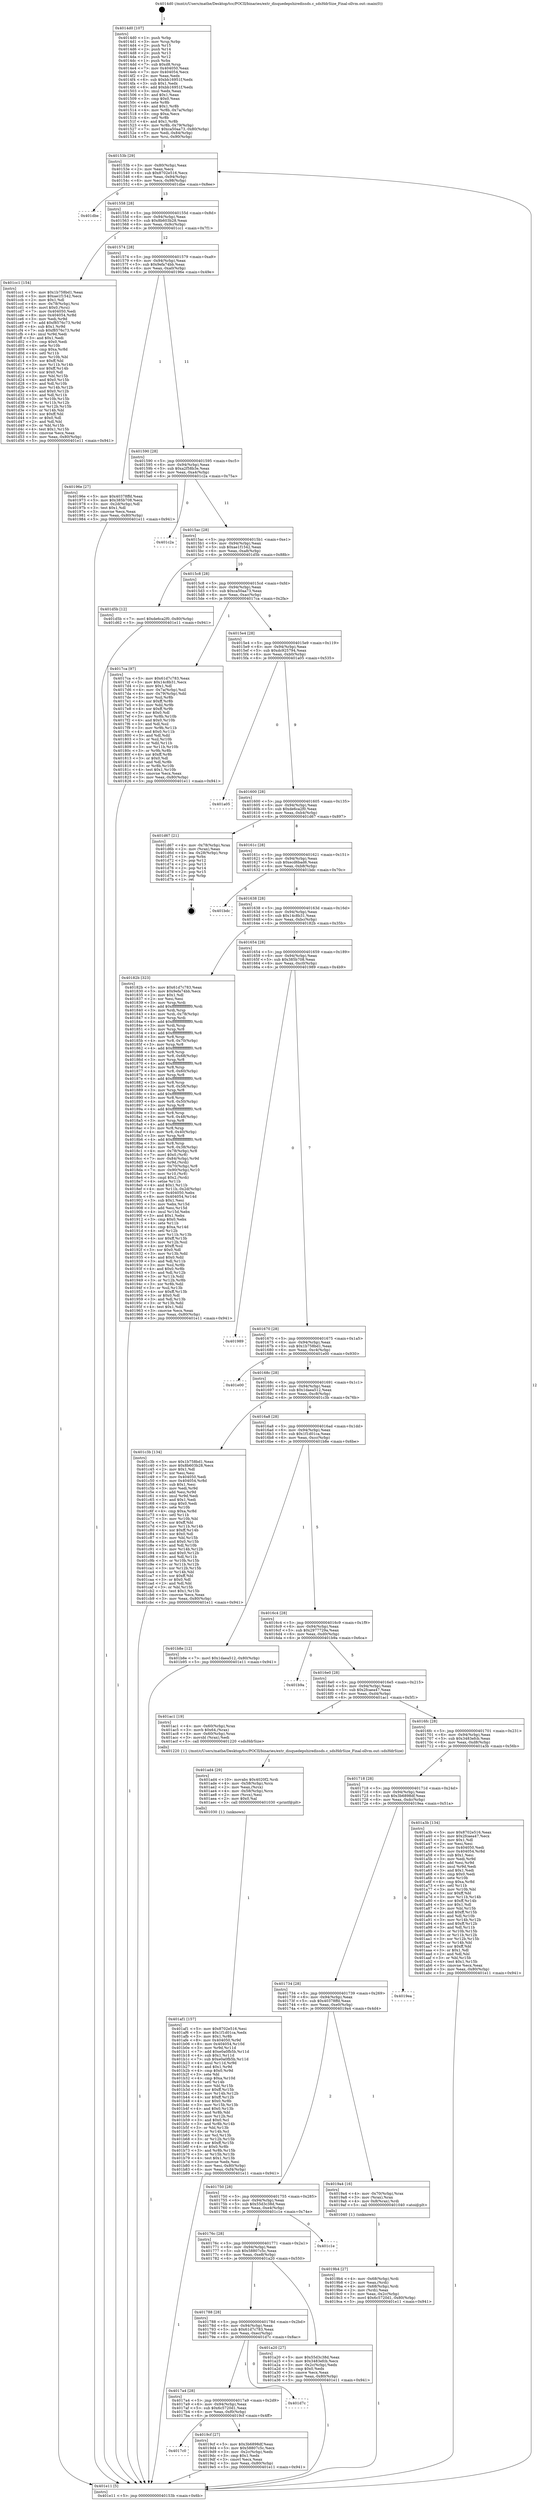 digraph "0x4014d0" {
  label = "0x4014d0 (/mnt/c/Users/mathe/Desktop/tcc/POCII/binaries/extr_disquedepshiredissds.c_sdsHdrSize_Final-ollvm.out::main(0))"
  labelloc = "t"
  node[shape=record]

  Entry [label="",width=0.3,height=0.3,shape=circle,fillcolor=black,style=filled]
  "0x40153b" [label="{
     0x40153b [29]\l
     | [instrs]\l
     &nbsp;&nbsp;0x40153b \<+3\>: mov -0x80(%rbp),%eax\l
     &nbsp;&nbsp;0x40153e \<+2\>: mov %eax,%ecx\l
     &nbsp;&nbsp;0x401540 \<+6\>: sub $0x8702e516,%ecx\l
     &nbsp;&nbsp;0x401546 \<+6\>: mov %eax,-0x94(%rbp)\l
     &nbsp;&nbsp;0x40154c \<+6\>: mov %ecx,-0x98(%rbp)\l
     &nbsp;&nbsp;0x401552 \<+6\>: je 0000000000401dbe \<main+0x8ee\>\l
  }"]
  "0x401dbe" [label="{
     0x401dbe\l
  }", style=dashed]
  "0x401558" [label="{
     0x401558 [28]\l
     | [instrs]\l
     &nbsp;&nbsp;0x401558 \<+5\>: jmp 000000000040155d \<main+0x8d\>\l
     &nbsp;&nbsp;0x40155d \<+6\>: mov -0x94(%rbp),%eax\l
     &nbsp;&nbsp;0x401563 \<+5\>: sub $0x8b603b28,%eax\l
     &nbsp;&nbsp;0x401568 \<+6\>: mov %eax,-0x9c(%rbp)\l
     &nbsp;&nbsp;0x40156e \<+6\>: je 0000000000401cc1 \<main+0x7f1\>\l
  }"]
  Exit [label="",width=0.3,height=0.3,shape=circle,fillcolor=black,style=filled,peripheries=2]
  "0x401cc1" [label="{
     0x401cc1 [154]\l
     | [instrs]\l
     &nbsp;&nbsp;0x401cc1 \<+5\>: mov $0x1b758bd1,%eax\l
     &nbsp;&nbsp;0x401cc6 \<+5\>: mov $0xae1f1542,%ecx\l
     &nbsp;&nbsp;0x401ccb \<+2\>: mov $0x1,%dl\l
     &nbsp;&nbsp;0x401ccd \<+4\>: mov -0x78(%rbp),%rsi\l
     &nbsp;&nbsp;0x401cd1 \<+6\>: movl $0x0,(%rsi)\l
     &nbsp;&nbsp;0x401cd7 \<+7\>: mov 0x404050,%edi\l
     &nbsp;&nbsp;0x401cde \<+8\>: mov 0x404054,%r8d\l
     &nbsp;&nbsp;0x401ce6 \<+3\>: mov %edi,%r9d\l
     &nbsp;&nbsp;0x401ce9 \<+7\>: add $0xf8576c73,%r9d\l
     &nbsp;&nbsp;0x401cf0 \<+4\>: sub $0x1,%r9d\l
     &nbsp;&nbsp;0x401cf4 \<+7\>: sub $0xf8576c73,%r9d\l
     &nbsp;&nbsp;0x401cfb \<+4\>: imul %r9d,%edi\l
     &nbsp;&nbsp;0x401cff \<+3\>: and $0x1,%edi\l
     &nbsp;&nbsp;0x401d02 \<+3\>: cmp $0x0,%edi\l
     &nbsp;&nbsp;0x401d05 \<+4\>: sete %r10b\l
     &nbsp;&nbsp;0x401d09 \<+4\>: cmp $0xa,%r8d\l
     &nbsp;&nbsp;0x401d0d \<+4\>: setl %r11b\l
     &nbsp;&nbsp;0x401d11 \<+3\>: mov %r10b,%bl\l
     &nbsp;&nbsp;0x401d14 \<+3\>: xor $0xff,%bl\l
     &nbsp;&nbsp;0x401d17 \<+3\>: mov %r11b,%r14b\l
     &nbsp;&nbsp;0x401d1a \<+4\>: xor $0xff,%r14b\l
     &nbsp;&nbsp;0x401d1e \<+3\>: xor $0x0,%dl\l
     &nbsp;&nbsp;0x401d21 \<+3\>: mov %bl,%r15b\l
     &nbsp;&nbsp;0x401d24 \<+4\>: and $0x0,%r15b\l
     &nbsp;&nbsp;0x401d28 \<+3\>: and %dl,%r10b\l
     &nbsp;&nbsp;0x401d2b \<+3\>: mov %r14b,%r12b\l
     &nbsp;&nbsp;0x401d2e \<+4\>: and $0x0,%r12b\l
     &nbsp;&nbsp;0x401d32 \<+3\>: and %dl,%r11b\l
     &nbsp;&nbsp;0x401d35 \<+3\>: or %r10b,%r15b\l
     &nbsp;&nbsp;0x401d38 \<+3\>: or %r11b,%r12b\l
     &nbsp;&nbsp;0x401d3b \<+3\>: xor %r12b,%r15b\l
     &nbsp;&nbsp;0x401d3e \<+3\>: or %r14b,%bl\l
     &nbsp;&nbsp;0x401d41 \<+3\>: xor $0xff,%bl\l
     &nbsp;&nbsp;0x401d44 \<+3\>: or $0x0,%dl\l
     &nbsp;&nbsp;0x401d47 \<+2\>: and %dl,%bl\l
     &nbsp;&nbsp;0x401d49 \<+3\>: or %bl,%r15b\l
     &nbsp;&nbsp;0x401d4c \<+4\>: test $0x1,%r15b\l
     &nbsp;&nbsp;0x401d50 \<+3\>: cmovne %ecx,%eax\l
     &nbsp;&nbsp;0x401d53 \<+3\>: mov %eax,-0x80(%rbp)\l
     &nbsp;&nbsp;0x401d56 \<+5\>: jmp 0000000000401e11 \<main+0x941\>\l
  }"]
  "0x401574" [label="{
     0x401574 [28]\l
     | [instrs]\l
     &nbsp;&nbsp;0x401574 \<+5\>: jmp 0000000000401579 \<main+0xa9\>\l
     &nbsp;&nbsp;0x401579 \<+6\>: mov -0x94(%rbp),%eax\l
     &nbsp;&nbsp;0x40157f \<+5\>: sub $0x9efa74bb,%eax\l
     &nbsp;&nbsp;0x401584 \<+6\>: mov %eax,-0xa0(%rbp)\l
     &nbsp;&nbsp;0x40158a \<+6\>: je 000000000040196e \<main+0x49e\>\l
  }"]
  "0x401af1" [label="{
     0x401af1 [157]\l
     | [instrs]\l
     &nbsp;&nbsp;0x401af1 \<+5\>: mov $0x8702e516,%esi\l
     &nbsp;&nbsp;0x401af6 \<+5\>: mov $0x1f1d01ca,%edx\l
     &nbsp;&nbsp;0x401afb \<+3\>: mov $0x1,%r8b\l
     &nbsp;&nbsp;0x401afe \<+8\>: mov 0x404050,%r9d\l
     &nbsp;&nbsp;0x401b06 \<+8\>: mov 0x404054,%r10d\l
     &nbsp;&nbsp;0x401b0e \<+3\>: mov %r9d,%r11d\l
     &nbsp;&nbsp;0x401b11 \<+7\>: add $0xe0a0fb5b,%r11d\l
     &nbsp;&nbsp;0x401b18 \<+4\>: sub $0x1,%r11d\l
     &nbsp;&nbsp;0x401b1c \<+7\>: sub $0xe0a0fb5b,%r11d\l
     &nbsp;&nbsp;0x401b23 \<+4\>: imul %r11d,%r9d\l
     &nbsp;&nbsp;0x401b27 \<+4\>: and $0x1,%r9d\l
     &nbsp;&nbsp;0x401b2b \<+4\>: cmp $0x0,%r9d\l
     &nbsp;&nbsp;0x401b2f \<+3\>: sete %bl\l
     &nbsp;&nbsp;0x401b32 \<+4\>: cmp $0xa,%r10d\l
     &nbsp;&nbsp;0x401b36 \<+4\>: setl %r14b\l
     &nbsp;&nbsp;0x401b3a \<+3\>: mov %bl,%r15b\l
     &nbsp;&nbsp;0x401b3d \<+4\>: xor $0xff,%r15b\l
     &nbsp;&nbsp;0x401b41 \<+3\>: mov %r14b,%r12b\l
     &nbsp;&nbsp;0x401b44 \<+4\>: xor $0xff,%r12b\l
     &nbsp;&nbsp;0x401b48 \<+4\>: xor $0x0,%r8b\l
     &nbsp;&nbsp;0x401b4c \<+3\>: mov %r15b,%r13b\l
     &nbsp;&nbsp;0x401b4f \<+4\>: and $0x0,%r13b\l
     &nbsp;&nbsp;0x401b53 \<+3\>: and %r8b,%bl\l
     &nbsp;&nbsp;0x401b56 \<+3\>: mov %r12b,%cl\l
     &nbsp;&nbsp;0x401b59 \<+3\>: and $0x0,%cl\l
     &nbsp;&nbsp;0x401b5c \<+3\>: and %r8b,%r14b\l
     &nbsp;&nbsp;0x401b5f \<+3\>: or %bl,%r13b\l
     &nbsp;&nbsp;0x401b62 \<+3\>: or %r14b,%cl\l
     &nbsp;&nbsp;0x401b65 \<+3\>: xor %cl,%r13b\l
     &nbsp;&nbsp;0x401b68 \<+3\>: or %r12b,%r15b\l
     &nbsp;&nbsp;0x401b6b \<+4\>: xor $0xff,%r15b\l
     &nbsp;&nbsp;0x401b6f \<+4\>: or $0x0,%r8b\l
     &nbsp;&nbsp;0x401b73 \<+3\>: and %r8b,%r15b\l
     &nbsp;&nbsp;0x401b76 \<+3\>: or %r15b,%r13b\l
     &nbsp;&nbsp;0x401b79 \<+4\>: test $0x1,%r13b\l
     &nbsp;&nbsp;0x401b7d \<+3\>: cmovne %edx,%esi\l
     &nbsp;&nbsp;0x401b80 \<+3\>: mov %esi,-0x80(%rbp)\l
     &nbsp;&nbsp;0x401b83 \<+6\>: mov %eax,-0xf4(%rbp)\l
     &nbsp;&nbsp;0x401b89 \<+5\>: jmp 0000000000401e11 \<main+0x941\>\l
  }"]
  "0x40196e" [label="{
     0x40196e [27]\l
     | [instrs]\l
     &nbsp;&nbsp;0x40196e \<+5\>: mov $0x40378ffd,%eax\l
     &nbsp;&nbsp;0x401973 \<+5\>: mov $0x385b708,%ecx\l
     &nbsp;&nbsp;0x401978 \<+3\>: mov -0x2d(%rbp),%dl\l
     &nbsp;&nbsp;0x40197b \<+3\>: test $0x1,%dl\l
     &nbsp;&nbsp;0x40197e \<+3\>: cmovne %ecx,%eax\l
     &nbsp;&nbsp;0x401981 \<+3\>: mov %eax,-0x80(%rbp)\l
     &nbsp;&nbsp;0x401984 \<+5\>: jmp 0000000000401e11 \<main+0x941\>\l
  }"]
  "0x401590" [label="{
     0x401590 [28]\l
     | [instrs]\l
     &nbsp;&nbsp;0x401590 \<+5\>: jmp 0000000000401595 \<main+0xc5\>\l
     &nbsp;&nbsp;0x401595 \<+6\>: mov -0x94(%rbp),%eax\l
     &nbsp;&nbsp;0x40159b \<+5\>: sub $0xa2f58b3e,%eax\l
     &nbsp;&nbsp;0x4015a0 \<+6\>: mov %eax,-0xa4(%rbp)\l
     &nbsp;&nbsp;0x4015a6 \<+6\>: je 0000000000401c2a \<main+0x75a\>\l
  }"]
  "0x401ad4" [label="{
     0x401ad4 [29]\l
     | [instrs]\l
     &nbsp;&nbsp;0x401ad4 \<+10\>: movabs $0x4020f2,%rdi\l
     &nbsp;&nbsp;0x401ade \<+4\>: mov -0x58(%rbp),%rcx\l
     &nbsp;&nbsp;0x401ae2 \<+2\>: mov %eax,(%rcx)\l
     &nbsp;&nbsp;0x401ae4 \<+4\>: mov -0x58(%rbp),%rcx\l
     &nbsp;&nbsp;0x401ae8 \<+2\>: mov (%rcx),%esi\l
     &nbsp;&nbsp;0x401aea \<+2\>: mov $0x0,%al\l
     &nbsp;&nbsp;0x401aec \<+5\>: call 0000000000401030 \<printf@plt\>\l
     | [calls]\l
     &nbsp;&nbsp;0x401030 \{1\} (unknown)\l
  }"]
  "0x401c2a" [label="{
     0x401c2a\l
  }", style=dashed]
  "0x4015ac" [label="{
     0x4015ac [28]\l
     | [instrs]\l
     &nbsp;&nbsp;0x4015ac \<+5\>: jmp 00000000004015b1 \<main+0xe1\>\l
     &nbsp;&nbsp;0x4015b1 \<+6\>: mov -0x94(%rbp),%eax\l
     &nbsp;&nbsp;0x4015b7 \<+5\>: sub $0xae1f1542,%eax\l
     &nbsp;&nbsp;0x4015bc \<+6\>: mov %eax,-0xa8(%rbp)\l
     &nbsp;&nbsp;0x4015c2 \<+6\>: je 0000000000401d5b \<main+0x88b\>\l
  }"]
  "0x4017c0" [label="{
     0x4017c0\l
  }", style=dashed]
  "0x401d5b" [label="{
     0x401d5b [12]\l
     | [instrs]\l
     &nbsp;&nbsp;0x401d5b \<+7\>: movl $0xde6ca2f0,-0x80(%rbp)\l
     &nbsp;&nbsp;0x401d62 \<+5\>: jmp 0000000000401e11 \<main+0x941\>\l
  }"]
  "0x4015c8" [label="{
     0x4015c8 [28]\l
     | [instrs]\l
     &nbsp;&nbsp;0x4015c8 \<+5\>: jmp 00000000004015cd \<main+0xfd\>\l
     &nbsp;&nbsp;0x4015cd \<+6\>: mov -0x94(%rbp),%eax\l
     &nbsp;&nbsp;0x4015d3 \<+5\>: sub $0xca50aa73,%eax\l
     &nbsp;&nbsp;0x4015d8 \<+6\>: mov %eax,-0xac(%rbp)\l
     &nbsp;&nbsp;0x4015de \<+6\>: je 00000000004017ca \<main+0x2fa\>\l
  }"]
  "0x4019cf" [label="{
     0x4019cf [27]\l
     | [instrs]\l
     &nbsp;&nbsp;0x4019cf \<+5\>: mov $0x3b6898df,%eax\l
     &nbsp;&nbsp;0x4019d4 \<+5\>: mov $0x58807c5c,%ecx\l
     &nbsp;&nbsp;0x4019d9 \<+3\>: mov -0x2c(%rbp),%edx\l
     &nbsp;&nbsp;0x4019dc \<+3\>: cmp $0x1,%edx\l
     &nbsp;&nbsp;0x4019df \<+3\>: cmovl %ecx,%eax\l
     &nbsp;&nbsp;0x4019e2 \<+3\>: mov %eax,-0x80(%rbp)\l
     &nbsp;&nbsp;0x4019e5 \<+5\>: jmp 0000000000401e11 \<main+0x941\>\l
  }"]
  "0x4017ca" [label="{
     0x4017ca [97]\l
     | [instrs]\l
     &nbsp;&nbsp;0x4017ca \<+5\>: mov $0x61d7c783,%eax\l
     &nbsp;&nbsp;0x4017cf \<+5\>: mov $0x14c8b31,%ecx\l
     &nbsp;&nbsp;0x4017d4 \<+2\>: mov $0x1,%dl\l
     &nbsp;&nbsp;0x4017d6 \<+4\>: mov -0x7a(%rbp),%sil\l
     &nbsp;&nbsp;0x4017da \<+4\>: mov -0x79(%rbp),%dil\l
     &nbsp;&nbsp;0x4017de \<+3\>: mov %sil,%r8b\l
     &nbsp;&nbsp;0x4017e1 \<+4\>: xor $0xff,%r8b\l
     &nbsp;&nbsp;0x4017e5 \<+3\>: mov %dil,%r9b\l
     &nbsp;&nbsp;0x4017e8 \<+4\>: xor $0xff,%r9b\l
     &nbsp;&nbsp;0x4017ec \<+3\>: xor $0x0,%dl\l
     &nbsp;&nbsp;0x4017ef \<+3\>: mov %r8b,%r10b\l
     &nbsp;&nbsp;0x4017f2 \<+4\>: and $0x0,%r10b\l
     &nbsp;&nbsp;0x4017f6 \<+3\>: and %dl,%sil\l
     &nbsp;&nbsp;0x4017f9 \<+3\>: mov %r9b,%r11b\l
     &nbsp;&nbsp;0x4017fc \<+4\>: and $0x0,%r11b\l
     &nbsp;&nbsp;0x401800 \<+3\>: and %dl,%dil\l
     &nbsp;&nbsp;0x401803 \<+3\>: or %sil,%r10b\l
     &nbsp;&nbsp;0x401806 \<+3\>: or %dil,%r11b\l
     &nbsp;&nbsp;0x401809 \<+3\>: xor %r11b,%r10b\l
     &nbsp;&nbsp;0x40180c \<+3\>: or %r9b,%r8b\l
     &nbsp;&nbsp;0x40180f \<+4\>: xor $0xff,%r8b\l
     &nbsp;&nbsp;0x401813 \<+3\>: or $0x0,%dl\l
     &nbsp;&nbsp;0x401816 \<+3\>: and %dl,%r8b\l
     &nbsp;&nbsp;0x401819 \<+3\>: or %r8b,%r10b\l
     &nbsp;&nbsp;0x40181c \<+4\>: test $0x1,%r10b\l
     &nbsp;&nbsp;0x401820 \<+3\>: cmovne %ecx,%eax\l
     &nbsp;&nbsp;0x401823 \<+3\>: mov %eax,-0x80(%rbp)\l
     &nbsp;&nbsp;0x401826 \<+5\>: jmp 0000000000401e11 \<main+0x941\>\l
  }"]
  "0x4015e4" [label="{
     0x4015e4 [28]\l
     | [instrs]\l
     &nbsp;&nbsp;0x4015e4 \<+5\>: jmp 00000000004015e9 \<main+0x119\>\l
     &nbsp;&nbsp;0x4015e9 \<+6\>: mov -0x94(%rbp),%eax\l
     &nbsp;&nbsp;0x4015ef \<+5\>: sub $0xdc925794,%eax\l
     &nbsp;&nbsp;0x4015f4 \<+6\>: mov %eax,-0xb0(%rbp)\l
     &nbsp;&nbsp;0x4015fa \<+6\>: je 0000000000401a05 \<main+0x535\>\l
  }"]
  "0x401e11" [label="{
     0x401e11 [5]\l
     | [instrs]\l
     &nbsp;&nbsp;0x401e11 \<+5\>: jmp 000000000040153b \<main+0x6b\>\l
  }"]
  "0x4014d0" [label="{
     0x4014d0 [107]\l
     | [instrs]\l
     &nbsp;&nbsp;0x4014d0 \<+1\>: push %rbp\l
     &nbsp;&nbsp;0x4014d1 \<+3\>: mov %rsp,%rbp\l
     &nbsp;&nbsp;0x4014d4 \<+2\>: push %r15\l
     &nbsp;&nbsp;0x4014d6 \<+2\>: push %r14\l
     &nbsp;&nbsp;0x4014d8 \<+2\>: push %r13\l
     &nbsp;&nbsp;0x4014da \<+2\>: push %r12\l
     &nbsp;&nbsp;0x4014dc \<+1\>: push %rbx\l
     &nbsp;&nbsp;0x4014dd \<+7\>: sub $0xd8,%rsp\l
     &nbsp;&nbsp;0x4014e4 \<+7\>: mov 0x404050,%eax\l
     &nbsp;&nbsp;0x4014eb \<+7\>: mov 0x404054,%ecx\l
     &nbsp;&nbsp;0x4014f2 \<+2\>: mov %eax,%edx\l
     &nbsp;&nbsp;0x4014f4 \<+6\>: sub $0xbb16951f,%edx\l
     &nbsp;&nbsp;0x4014fa \<+3\>: sub $0x1,%edx\l
     &nbsp;&nbsp;0x4014fd \<+6\>: add $0xbb16951f,%edx\l
     &nbsp;&nbsp;0x401503 \<+3\>: imul %edx,%eax\l
     &nbsp;&nbsp;0x401506 \<+3\>: and $0x1,%eax\l
     &nbsp;&nbsp;0x401509 \<+3\>: cmp $0x0,%eax\l
     &nbsp;&nbsp;0x40150c \<+4\>: sete %r8b\l
     &nbsp;&nbsp;0x401510 \<+4\>: and $0x1,%r8b\l
     &nbsp;&nbsp;0x401514 \<+4\>: mov %r8b,-0x7a(%rbp)\l
     &nbsp;&nbsp;0x401518 \<+3\>: cmp $0xa,%ecx\l
     &nbsp;&nbsp;0x40151b \<+4\>: setl %r8b\l
     &nbsp;&nbsp;0x40151f \<+4\>: and $0x1,%r8b\l
     &nbsp;&nbsp;0x401523 \<+4\>: mov %r8b,-0x79(%rbp)\l
     &nbsp;&nbsp;0x401527 \<+7\>: movl $0xca50aa73,-0x80(%rbp)\l
     &nbsp;&nbsp;0x40152e \<+6\>: mov %edi,-0x84(%rbp)\l
     &nbsp;&nbsp;0x401534 \<+7\>: mov %rsi,-0x90(%rbp)\l
  }"]
  "0x4017a4" [label="{
     0x4017a4 [28]\l
     | [instrs]\l
     &nbsp;&nbsp;0x4017a4 \<+5\>: jmp 00000000004017a9 \<main+0x2d9\>\l
     &nbsp;&nbsp;0x4017a9 \<+6\>: mov -0x94(%rbp),%eax\l
     &nbsp;&nbsp;0x4017af \<+5\>: sub $0x6c5720d1,%eax\l
     &nbsp;&nbsp;0x4017b4 \<+6\>: mov %eax,-0xf0(%rbp)\l
     &nbsp;&nbsp;0x4017ba \<+6\>: je 00000000004019cf \<main+0x4ff\>\l
  }"]
  "0x401a05" [label="{
     0x401a05\l
  }", style=dashed]
  "0x401600" [label="{
     0x401600 [28]\l
     | [instrs]\l
     &nbsp;&nbsp;0x401600 \<+5\>: jmp 0000000000401605 \<main+0x135\>\l
     &nbsp;&nbsp;0x401605 \<+6\>: mov -0x94(%rbp),%eax\l
     &nbsp;&nbsp;0x40160b \<+5\>: sub $0xde6ca2f0,%eax\l
     &nbsp;&nbsp;0x401610 \<+6\>: mov %eax,-0xb4(%rbp)\l
     &nbsp;&nbsp;0x401616 \<+6\>: je 0000000000401d67 \<main+0x897\>\l
  }"]
  "0x401d7c" [label="{
     0x401d7c\l
  }", style=dashed]
  "0x401d67" [label="{
     0x401d67 [21]\l
     | [instrs]\l
     &nbsp;&nbsp;0x401d67 \<+4\>: mov -0x78(%rbp),%rax\l
     &nbsp;&nbsp;0x401d6b \<+2\>: mov (%rax),%eax\l
     &nbsp;&nbsp;0x401d6d \<+4\>: lea -0x28(%rbp),%rsp\l
     &nbsp;&nbsp;0x401d71 \<+1\>: pop %rbx\l
     &nbsp;&nbsp;0x401d72 \<+2\>: pop %r12\l
     &nbsp;&nbsp;0x401d74 \<+2\>: pop %r13\l
     &nbsp;&nbsp;0x401d76 \<+2\>: pop %r14\l
     &nbsp;&nbsp;0x401d78 \<+2\>: pop %r15\l
     &nbsp;&nbsp;0x401d7a \<+1\>: pop %rbp\l
     &nbsp;&nbsp;0x401d7b \<+1\>: ret\l
  }"]
  "0x40161c" [label="{
     0x40161c [28]\l
     | [instrs]\l
     &nbsp;&nbsp;0x40161c \<+5\>: jmp 0000000000401621 \<main+0x151\>\l
     &nbsp;&nbsp;0x401621 \<+6\>: mov -0x94(%rbp),%eax\l
     &nbsp;&nbsp;0x401627 \<+5\>: sub $0xecd6bad6,%eax\l
     &nbsp;&nbsp;0x40162c \<+6\>: mov %eax,-0xb8(%rbp)\l
     &nbsp;&nbsp;0x401632 \<+6\>: je 0000000000401bdc \<main+0x70c\>\l
  }"]
  "0x401788" [label="{
     0x401788 [28]\l
     | [instrs]\l
     &nbsp;&nbsp;0x401788 \<+5\>: jmp 000000000040178d \<main+0x2bd\>\l
     &nbsp;&nbsp;0x40178d \<+6\>: mov -0x94(%rbp),%eax\l
     &nbsp;&nbsp;0x401793 \<+5\>: sub $0x61d7c783,%eax\l
     &nbsp;&nbsp;0x401798 \<+6\>: mov %eax,-0xec(%rbp)\l
     &nbsp;&nbsp;0x40179e \<+6\>: je 0000000000401d7c \<main+0x8ac\>\l
  }"]
  "0x401bdc" [label="{
     0x401bdc\l
  }", style=dashed]
  "0x401638" [label="{
     0x401638 [28]\l
     | [instrs]\l
     &nbsp;&nbsp;0x401638 \<+5\>: jmp 000000000040163d \<main+0x16d\>\l
     &nbsp;&nbsp;0x40163d \<+6\>: mov -0x94(%rbp),%eax\l
     &nbsp;&nbsp;0x401643 \<+5\>: sub $0x14c8b31,%eax\l
     &nbsp;&nbsp;0x401648 \<+6\>: mov %eax,-0xbc(%rbp)\l
     &nbsp;&nbsp;0x40164e \<+6\>: je 000000000040182b \<main+0x35b\>\l
  }"]
  "0x401a20" [label="{
     0x401a20 [27]\l
     | [instrs]\l
     &nbsp;&nbsp;0x401a20 \<+5\>: mov $0x55d3c38d,%eax\l
     &nbsp;&nbsp;0x401a25 \<+5\>: mov $0x3483efcb,%ecx\l
     &nbsp;&nbsp;0x401a2a \<+3\>: mov -0x2c(%rbp),%edx\l
     &nbsp;&nbsp;0x401a2d \<+3\>: cmp $0x0,%edx\l
     &nbsp;&nbsp;0x401a30 \<+3\>: cmove %ecx,%eax\l
     &nbsp;&nbsp;0x401a33 \<+3\>: mov %eax,-0x80(%rbp)\l
     &nbsp;&nbsp;0x401a36 \<+5\>: jmp 0000000000401e11 \<main+0x941\>\l
  }"]
  "0x40182b" [label="{
     0x40182b [323]\l
     | [instrs]\l
     &nbsp;&nbsp;0x40182b \<+5\>: mov $0x61d7c783,%eax\l
     &nbsp;&nbsp;0x401830 \<+5\>: mov $0x9efa74bb,%ecx\l
     &nbsp;&nbsp;0x401835 \<+2\>: mov $0x1,%dl\l
     &nbsp;&nbsp;0x401837 \<+2\>: xor %esi,%esi\l
     &nbsp;&nbsp;0x401839 \<+3\>: mov %rsp,%rdi\l
     &nbsp;&nbsp;0x40183c \<+4\>: add $0xfffffffffffffff0,%rdi\l
     &nbsp;&nbsp;0x401840 \<+3\>: mov %rdi,%rsp\l
     &nbsp;&nbsp;0x401843 \<+4\>: mov %rdi,-0x78(%rbp)\l
     &nbsp;&nbsp;0x401847 \<+3\>: mov %rsp,%rdi\l
     &nbsp;&nbsp;0x40184a \<+4\>: add $0xfffffffffffffff0,%rdi\l
     &nbsp;&nbsp;0x40184e \<+3\>: mov %rdi,%rsp\l
     &nbsp;&nbsp;0x401851 \<+3\>: mov %rsp,%r8\l
     &nbsp;&nbsp;0x401854 \<+4\>: add $0xfffffffffffffff0,%r8\l
     &nbsp;&nbsp;0x401858 \<+3\>: mov %r8,%rsp\l
     &nbsp;&nbsp;0x40185b \<+4\>: mov %r8,-0x70(%rbp)\l
     &nbsp;&nbsp;0x40185f \<+3\>: mov %rsp,%r8\l
     &nbsp;&nbsp;0x401862 \<+4\>: add $0xfffffffffffffff0,%r8\l
     &nbsp;&nbsp;0x401866 \<+3\>: mov %r8,%rsp\l
     &nbsp;&nbsp;0x401869 \<+4\>: mov %r8,-0x68(%rbp)\l
     &nbsp;&nbsp;0x40186d \<+3\>: mov %rsp,%r8\l
     &nbsp;&nbsp;0x401870 \<+4\>: add $0xfffffffffffffff0,%r8\l
     &nbsp;&nbsp;0x401874 \<+3\>: mov %r8,%rsp\l
     &nbsp;&nbsp;0x401877 \<+4\>: mov %r8,-0x60(%rbp)\l
     &nbsp;&nbsp;0x40187b \<+3\>: mov %rsp,%r8\l
     &nbsp;&nbsp;0x40187e \<+4\>: add $0xfffffffffffffff0,%r8\l
     &nbsp;&nbsp;0x401882 \<+3\>: mov %r8,%rsp\l
     &nbsp;&nbsp;0x401885 \<+4\>: mov %r8,-0x58(%rbp)\l
     &nbsp;&nbsp;0x401889 \<+3\>: mov %rsp,%r8\l
     &nbsp;&nbsp;0x40188c \<+4\>: add $0xfffffffffffffff0,%r8\l
     &nbsp;&nbsp;0x401890 \<+3\>: mov %r8,%rsp\l
     &nbsp;&nbsp;0x401893 \<+4\>: mov %r8,-0x50(%rbp)\l
     &nbsp;&nbsp;0x401897 \<+3\>: mov %rsp,%r8\l
     &nbsp;&nbsp;0x40189a \<+4\>: add $0xfffffffffffffff0,%r8\l
     &nbsp;&nbsp;0x40189e \<+3\>: mov %r8,%rsp\l
     &nbsp;&nbsp;0x4018a1 \<+4\>: mov %r8,-0x48(%rbp)\l
     &nbsp;&nbsp;0x4018a5 \<+3\>: mov %rsp,%r8\l
     &nbsp;&nbsp;0x4018a8 \<+4\>: add $0xfffffffffffffff0,%r8\l
     &nbsp;&nbsp;0x4018ac \<+3\>: mov %r8,%rsp\l
     &nbsp;&nbsp;0x4018af \<+4\>: mov %r8,-0x40(%rbp)\l
     &nbsp;&nbsp;0x4018b3 \<+3\>: mov %rsp,%r8\l
     &nbsp;&nbsp;0x4018b6 \<+4\>: add $0xfffffffffffffff0,%r8\l
     &nbsp;&nbsp;0x4018ba \<+3\>: mov %r8,%rsp\l
     &nbsp;&nbsp;0x4018bd \<+4\>: mov %r8,-0x38(%rbp)\l
     &nbsp;&nbsp;0x4018c1 \<+4\>: mov -0x78(%rbp),%r8\l
     &nbsp;&nbsp;0x4018c5 \<+7\>: movl $0x0,(%r8)\l
     &nbsp;&nbsp;0x4018cc \<+7\>: mov -0x84(%rbp),%r9d\l
     &nbsp;&nbsp;0x4018d3 \<+3\>: mov %r9d,(%rdi)\l
     &nbsp;&nbsp;0x4018d6 \<+4\>: mov -0x70(%rbp),%r8\l
     &nbsp;&nbsp;0x4018da \<+7\>: mov -0x90(%rbp),%r10\l
     &nbsp;&nbsp;0x4018e1 \<+3\>: mov %r10,(%r8)\l
     &nbsp;&nbsp;0x4018e4 \<+3\>: cmpl $0x2,(%rdi)\l
     &nbsp;&nbsp;0x4018e7 \<+4\>: setne %r11b\l
     &nbsp;&nbsp;0x4018eb \<+4\>: and $0x1,%r11b\l
     &nbsp;&nbsp;0x4018ef \<+4\>: mov %r11b,-0x2d(%rbp)\l
     &nbsp;&nbsp;0x4018f3 \<+7\>: mov 0x404050,%ebx\l
     &nbsp;&nbsp;0x4018fa \<+8\>: mov 0x404054,%r14d\l
     &nbsp;&nbsp;0x401902 \<+3\>: sub $0x1,%esi\l
     &nbsp;&nbsp;0x401905 \<+3\>: mov %ebx,%r15d\l
     &nbsp;&nbsp;0x401908 \<+3\>: add %esi,%r15d\l
     &nbsp;&nbsp;0x40190b \<+4\>: imul %r15d,%ebx\l
     &nbsp;&nbsp;0x40190f \<+3\>: and $0x1,%ebx\l
     &nbsp;&nbsp;0x401912 \<+3\>: cmp $0x0,%ebx\l
     &nbsp;&nbsp;0x401915 \<+4\>: sete %r11b\l
     &nbsp;&nbsp;0x401919 \<+4\>: cmp $0xa,%r14d\l
     &nbsp;&nbsp;0x40191d \<+4\>: setl %r12b\l
     &nbsp;&nbsp;0x401921 \<+3\>: mov %r11b,%r13b\l
     &nbsp;&nbsp;0x401924 \<+4\>: xor $0xff,%r13b\l
     &nbsp;&nbsp;0x401928 \<+3\>: mov %r12b,%sil\l
     &nbsp;&nbsp;0x40192b \<+4\>: xor $0xff,%sil\l
     &nbsp;&nbsp;0x40192f \<+3\>: xor $0x0,%dl\l
     &nbsp;&nbsp;0x401932 \<+3\>: mov %r13b,%dil\l
     &nbsp;&nbsp;0x401935 \<+4\>: and $0x0,%dil\l
     &nbsp;&nbsp;0x401939 \<+3\>: and %dl,%r11b\l
     &nbsp;&nbsp;0x40193c \<+3\>: mov %sil,%r8b\l
     &nbsp;&nbsp;0x40193f \<+4\>: and $0x0,%r8b\l
     &nbsp;&nbsp;0x401943 \<+3\>: and %dl,%r12b\l
     &nbsp;&nbsp;0x401946 \<+3\>: or %r11b,%dil\l
     &nbsp;&nbsp;0x401949 \<+3\>: or %r12b,%r8b\l
     &nbsp;&nbsp;0x40194c \<+3\>: xor %r8b,%dil\l
     &nbsp;&nbsp;0x40194f \<+3\>: or %sil,%r13b\l
     &nbsp;&nbsp;0x401952 \<+4\>: xor $0xff,%r13b\l
     &nbsp;&nbsp;0x401956 \<+3\>: or $0x0,%dl\l
     &nbsp;&nbsp;0x401959 \<+3\>: and %dl,%r13b\l
     &nbsp;&nbsp;0x40195c \<+3\>: or %r13b,%dil\l
     &nbsp;&nbsp;0x40195f \<+4\>: test $0x1,%dil\l
     &nbsp;&nbsp;0x401963 \<+3\>: cmovne %ecx,%eax\l
     &nbsp;&nbsp;0x401966 \<+3\>: mov %eax,-0x80(%rbp)\l
     &nbsp;&nbsp;0x401969 \<+5\>: jmp 0000000000401e11 \<main+0x941\>\l
  }"]
  "0x401654" [label="{
     0x401654 [28]\l
     | [instrs]\l
     &nbsp;&nbsp;0x401654 \<+5\>: jmp 0000000000401659 \<main+0x189\>\l
     &nbsp;&nbsp;0x401659 \<+6\>: mov -0x94(%rbp),%eax\l
     &nbsp;&nbsp;0x40165f \<+5\>: sub $0x385b708,%eax\l
     &nbsp;&nbsp;0x401664 \<+6\>: mov %eax,-0xc0(%rbp)\l
     &nbsp;&nbsp;0x40166a \<+6\>: je 0000000000401989 \<main+0x4b9\>\l
  }"]
  "0x40176c" [label="{
     0x40176c [28]\l
     | [instrs]\l
     &nbsp;&nbsp;0x40176c \<+5\>: jmp 0000000000401771 \<main+0x2a1\>\l
     &nbsp;&nbsp;0x401771 \<+6\>: mov -0x94(%rbp),%eax\l
     &nbsp;&nbsp;0x401777 \<+5\>: sub $0x58807c5c,%eax\l
     &nbsp;&nbsp;0x40177c \<+6\>: mov %eax,-0xe8(%rbp)\l
     &nbsp;&nbsp;0x401782 \<+6\>: je 0000000000401a20 \<main+0x550\>\l
  }"]
  "0x401c1e" [label="{
     0x401c1e\l
  }", style=dashed]
  "0x401989" [label="{
     0x401989\l
  }", style=dashed]
  "0x401670" [label="{
     0x401670 [28]\l
     | [instrs]\l
     &nbsp;&nbsp;0x401670 \<+5\>: jmp 0000000000401675 \<main+0x1a5\>\l
     &nbsp;&nbsp;0x401675 \<+6\>: mov -0x94(%rbp),%eax\l
     &nbsp;&nbsp;0x40167b \<+5\>: sub $0x1b758bd1,%eax\l
     &nbsp;&nbsp;0x401680 \<+6\>: mov %eax,-0xc4(%rbp)\l
     &nbsp;&nbsp;0x401686 \<+6\>: je 0000000000401e00 \<main+0x930\>\l
  }"]
  "0x4019b4" [label="{
     0x4019b4 [27]\l
     | [instrs]\l
     &nbsp;&nbsp;0x4019b4 \<+4\>: mov -0x68(%rbp),%rdi\l
     &nbsp;&nbsp;0x4019b8 \<+2\>: mov %eax,(%rdi)\l
     &nbsp;&nbsp;0x4019ba \<+4\>: mov -0x68(%rbp),%rdi\l
     &nbsp;&nbsp;0x4019be \<+2\>: mov (%rdi),%eax\l
     &nbsp;&nbsp;0x4019c0 \<+3\>: mov %eax,-0x2c(%rbp)\l
     &nbsp;&nbsp;0x4019c3 \<+7\>: movl $0x6c5720d1,-0x80(%rbp)\l
     &nbsp;&nbsp;0x4019ca \<+5\>: jmp 0000000000401e11 \<main+0x941\>\l
  }"]
  "0x401e00" [label="{
     0x401e00\l
  }", style=dashed]
  "0x40168c" [label="{
     0x40168c [28]\l
     | [instrs]\l
     &nbsp;&nbsp;0x40168c \<+5\>: jmp 0000000000401691 \<main+0x1c1\>\l
     &nbsp;&nbsp;0x401691 \<+6\>: mov -0x94(%rbp),%eax\l
     &nbsp;&nbsp;0x401697 \<+5\>: sub $0x1daea512,%eax\l
     &nbsp;&nbsp;0x40169c \<+6\>: mov %eax,-0xc8(%rbp)\l
     &nbsp;&nbsp;0x4016a2 \<+6\>: je 0000000000401c3b \<main+0x76b\>\l
  }"]
  "0x401750" [label="{
     0x401750 [28]\l
     | [instrs]\l
     &nbsp;&nbsp;0x401750 \<+5\>: jmp 0000000000401755 \<main+0x285\>\l
     &nbsp;&nbsp;0x401755 \<+6\>: mov -0x94(%rbp),%eax\l
     &nbsp;&nbsp;0x40175b \<+5\>: sub $0x55d3c38d,%eax\l
     &nbsp;&nbsp;0x401760 \<+6\>: mov %eax,-0xe4(%rbp)\l
     &nbsp;&nbsp;0x401766 \<+6\>: je 0000000000401c1e \<main+0x74e\>\l
  }"]
  "0x401c3b" [label="{
     0x401c3b [134]\l
     | [instrs]\l
     &nbsp;&nbsp;0x401c3b \<+5\>: mov $0x1b758bd1,%eax\l
     &nbsp;&nbsp;0x401c40 \<+5\>: mov $0x8b603b28,%ecx\l
     &nbsp;&nbsp;0x401c45 \<+2\>: mov $0x1,%dl\l
     &nbsp;&nbsp;0x401c47 \<+2\>: xor %esi,%esi\l
     &nbsp;&nbsp;0x401c49 \<+7\>: mov 0x404050,%edi\l
     &nbsp;&nbsp;0x401c50 \<+8\>: mov 0x404054,%r8d\l
     &nbsp;&nbsp;0x401c58 \<+3\>: sub $0x1,%esi\l
     &nbsp;&nbsp;0x401c5b \<+3\>: mov %edi,%r9d\l
     &nbsp;&nbsp;0x401c5e \<+3\>: add %esi,%r9d\l
     &nbsp;&nbsp;0x401c61 \<+4\>: imul %r9d,%edi\l
     &nbsp;&nbsp;0x401c65 \<+3\>: and $0x1,%edi\l
     &nbsp;&nbsp;0x401c68 \<+3\>: cmp $0x0,%edi\l
     &nbsp;&nbsp;0x401c6b \<+4\>: sete %r10b\l
     &nbsp;&nbsp;0x401c6f \<+4\>: cmp $0xa,%r8d\l
     &nbsp;&nbsp;0x401c73 \<+4\>: setl %r11b\l
     &nbsp;&nbsp;0x401c77 \<+3\>: mov %r10b,%bl\l
     &nbsp;&nbsp;0x401c7a \<+3\>: xor $0xff,%bl\l
     &nbsp;&nbsp;0x401c7d \<+3\>: mov %r11b,%r14b\l
     &nbsp;&nbsp;0x401c80 \<+4\>: xor $0xff,%r14b\l
     &nbsp;&nbsp;0x401c84 \<+3\>: xor $0x0,%dl\l
     &nbsp;&nbsp;0x401c87 \<+3\>: mov %bl,%r15b\l
     &nbsp;&nbsp;0x401c8a \<+4\>: and $0x0,%r15b\l
     &nbsp;&nbsp;0x401c8e \<+3\>: and %dl,%r10b\l
     &nbsp;&nbsp;0x401c91 \<+3\>: mov %r14b,%r12b\l
     &nbsp;&nbsp;0x401c94 \<+4\>: and $0x0,%r12b\l
     &nbsp;&nbsp;0x401c98 \<+3\>: and %dl,%r11b\l
     &nbsp;&nbsp;0x401c9b \<+3\>: or %r10b,%r15b\l
     &nbsp;&nbsp;0x401c9e \<+3\>: or %r11b,%r12b\l
     &nbsp;&nbsp;0x401ca1 \<+3\>: xor %r12b,%r15b\l
     &nbsp;&nbsp;0x401ca4 \<+3\>: or %r14b,%bl\l
     &nbsp;&nbsp;0x401ca7 \<+3\>: xor $0xff,%bl\l
     &nbsp;&nbsp;0x401caa \<+3\>: or $0x0,%dl\l
     &nbsp;&nbsp;0x401cad \<+2\>: and %dl,%bl\l
     &nbsp;&nbsp;0x401caf \<+3\>: or %bl,%r15b\l
     &nbsp;&nbsp;0x401cb2 \<+4\>: test $0x1,%r15b\l
     &nbsp;&nbsp;0x401cb6 \<+3\>: cmovne %ecx,%eax\l
     &nbsp;&nbsp;0x401cb9 \<+3\>: mov %eax,-0x80(%rbp)\l
     &nbsp;&nbsp;0x401cbc \<+5\>: jmp 0000000000401e11 \<main+0x941\>\l
  }"]
  "0x4016a8" [label="{
     0x4016a8 [28]\l
     | [instrs]\l
     &nbsp;&nbsp;0x4016a8 \<+5\>: jmp 00000000004016ad \<main+0x1dd\>\l
     &nbsp;&nbsp;0x4016ad \<+6\>: mov -0x94(%rbp),%eax\l
     &nbsp;&nbsp;0x4016b3 \<+5\>: sub $0x1f1d01ca,%eax\l
     &nbsp;&nbsp;0x4016b8 \<+6\>: mov %eax,-0xcc(%rbp)\l
     &nbsp;&nbsp;0x4016be \<+6\>: je 0000000000401b8e \<main+0x6be\>\l
  }"]
  "0x4019a4" [label="{
     0x4019a4 [16]\l
     | [instrs]\l
     &nbsp;&nbsp;0x4019a4 \<+4\>: mov -0x70(%rbp),%rax\l
     &nbsp;&nbsp;0x4019a8 \<+3\>: mov (%rax),%rax\l
     &nbsp;&nbsp;0x4019ab \<+4\>: mov 0x8(%rax),%rdi\l
     &nbsp;&nbsp;0x4019af \<+5\>: call 0000000000401040 \<atoi@plt\>\l
     | [calls]\l
     &nbsp;&nbsp;0x401040 \{1\} (unknown)\l
  }"]
  "0x401b8e" [label="{
     0x401b8e [12]\l
     | [instrs]\l
     &nbsp;&nbsp;0x401b8e \<+7\>: movl $0x1daea512,-0x80(%rbp)\l
     &nbsp;&nbsp;0x401b95 \<+5\>: jmp 0000000000401e11 \<main+0x941\>\l
  }"]
  "0x4016c4" [label="{
     0x4016c4 [28]\l
     | [instrs]\l
     &nbsp;&nbsp;0x4016c4 \<+5\>: jmp 00000000004016c9 \<main+0x1f9\>\l
     &nbsp;&nbsp;0x4016c9 \<+6\>: mov -0x94(%rbp),%eax\l
     &nbsp;&nbsp;0x4016cf \<+5\>: sub $0x2977729a,%eax\l
     &nbsp;&nbsp;0x4016d4 \<+6\>: mov %eax,-0xd0(%rbp)\l
     &nbsp;&nbsp;0x4016da \<+6\>: je 0000000000401b9a \<main+0x6ca\>\l
  }"]
  "0x401734" [label="{
     0x401734 [28]\l
     | [instrs]\l
     &nbsp;&nbsp;0x401734 \<+5\>: jmp 0000000000401739 \<main+0x269\>\l
     &nbsp;&nbsp;0x401739 \<+6\>: mov -0x94(%rbp),%eax\l
     &nbsp;&nbsp;0x40173f \<+5\>: sub $0x40378ffd,%eax\l
     &nbsp;&nbsp;0x401744 \<+6\>: mov %eax,-0xe0(%rbp)\l
     &nbsp;&nbsp;0x40174a \<+6\>: je 00000000004019a4 \<main+0x4d4\>\l
  }"]
  "0x401b9a" [label="{
     0x401b9a\l
  }", style=dashed]
  "0x4016e0" [label="{
     0x4016e0 [28]\l
     | [instrs]\l
     &nbsp;&nbsp;0x4016e0 \<+5\>: jmp 00000000004016e5 \<main+0x215\>\l
     &nbsp;&nbsp;0x4016e5 \<+6\>: mov -0x94(%rbp),%eax\l
     &nbsp;&nbsp;0x4016eb \<+5\>: sub $0x2fcaea47,%eax\l
     &nbsp;&nbsp;0x4016f0 \<+6\>: mov %eax,-0xd4(%rbp)\l
     &nbsp;&nbsp;0x4016f6 \<+6\>: je 0000000000401ac1 \<main+0x5f1\>\l
  }"]
  "0x4019ea" [label="{
     0x4019ea\l
  }", style=dashed]
  "0x401ac1" [label="{
     0x401ac1 [19]\l
     | [instrs]\l
     &nbsp;&nbsp;0x401ac1 \<+4\>: mov -0x60(%rbp),%rax\l
     &nbsp;&nbsp;0x401ac5 \<+3\>: movb $0x64,(%rax)\l
     &nbsp;&nbsp;0x401ac8 \<+4\>: mov -0x60(%rbp),%rax\l
     &nbsp;&nbsp;0x401acc \<+3\>: movsbl (%rax),%edi\l
     &nbsp;&nbsp;0x401acf \<+5\>: call 0000000000401220 \<sdsHdrSize\>\l
     | [calls]\l
     &nbsp;&nbsp;0x401220 \{1\} (/mnt/c/Users/mathe/Desktop/tcc/POCII/binaries/extr_disquedepshiredissds.c_sdsHdrSize_Final-ollvm.out::sdsHdrSize)\l
  }"]
  "0x4016fc" [label="{
     0x4016fc [28]\l
     | [instrs]\l
     &nbsp;&nbsp;0x4016fc \<+5\>: jmp 0000000000401701 \<main+0x231\>\l
     &nbsp;&nbsp;0x401701 \<+6\>: mov -0x94(%rbp),%eax\l
     &nbsp;&nbsp;0x401707 \<+5\>: sub $0x3483efcb,%eax\l
     &nbsp;&nbsp;0x40170c \<+6\>: mov %eax,-0xd8(%rbp)\l
     &nbsp;&nbsp;0x401712 \<+6\>: je 0000000000401a3b \<main+0x56b\>\l
  }"]
  "0x401718" [label="{
     0x401718 [28]\l
     | [instrs]\l
     &nbsp;&nbsp;0x401718 \<+5\>: jmp 000000000040171d \<main+0x24d\>\l
     &nbsp;&nbsp;0x40171d \<+6\>: mov -0x94(%rbp),%eax\l
     &nbsp;&nbsp;0x401723 \<+5\>: sub $0x3b6898df,%eax\l
     &nbsp;&nbsp;0x401728 \<+6\>: mov %eax,-0xdc(%rbp)\l
     &nbsp;&nbsp;0x40172e \<+6\>: je 00000000004019ea \<main+0x51a\>\l
  }"]
  "0x401a3b" [label="{
     0x401a3b [134]\l
     | [instrs]\l
     &nbsp;&nbsp;0x401a3b \<+5\>: mov $0x8702e516,%eax\l
     &nbsp;&nbsp;0x401a40 \<+5\>: mov $0x2fcaea47,%ecx\l
     &nbsp;&nbsp;0x401a45 \<+2\>: mov $0x1,%dl\l
     &nbsp;&nbsp;0x401a47 \<+2\>: xor %esi,%esi\l
     &nbsp;&nbsp;0x401a49 \<+7\>: mov 0x404050,%edi\l
     &nbsp;&nbsp;0x401a50 \<+8\>: mov 0x404054,%r8d\l
     &nbsp;&nbsp;0x401a58 \<+3\>: sub $0x1,%esi\l
     &nbsp;&nbsp;0x401a5b \<+3\>: mov %edi,%r9d\l
     &nbsp;&nbsp;0x401a5e \<+3\>: add %esi,%r9d\l
     &nbsp;&nbsp;0x401a61 \<+4\>: imul %r9d,%edi\l
     &nbsp;&nbsp;0x401a65 \<+3\>: and $0x1,%edi\l
     &nbsp;&nbsp;0x401a68 \<+3\>: cmp $0x0,%edi\l
     &nbsp;&nbsp;0x401a6b \<+4\>: sete %r10b\l
     &nbsp;&nbsp;0x401a6f \<+4\>: cmp $0xa,%r8d\l
     &nbsp;&nbsp;0x401a73 \<+4\>: setl %r11b\l
     &nbsp;&nbsp;0x401a77 \<+3\>: mov %r10b,%bl\l
     &nbsp;&nbsp;0x401a7a \<+3\>: xor $0xff,%bl\l
     &nbsp;&nbsp;0x401a7d \<+3\>: mov %r11b,%r14b\l
     &nbsp;&nbsp;0x401a80 \<+4\>: xor $0xff,%r14b\l
     &nbsp;&nbsp;0x401a84 \<+3\>: xor $0x1,%dl\l
     &nbsp;&nbsp;0x401a87 \<+3\>: mov %bl,%r15b\l
     &nbsp;&nbsp;0x401a8a \<+4\>: and $0xff,%r15b\l
     &nbsp;&nbsp;0x401a8e \<+3\>: and %dl,%r10b\l
     &nbsp;&nbsp;0x401a91 \<+3\>: mov %r14b,%r12b\l
     &nbsp;&nbsp;0x401a94 \<+4\>: and $0xff,%r12b\l
     &nbsp;&nbsp;0x401a98 \<+3\>: and %dl,%r11b\l
     &nbsp;&nbsp;0x401a9b \<+3\>: or %r10b,%r15b\l
     &nbsp;&nbsp;0x401a9e \<+3\>: or %r11b,%r12b\l
     &nbsp;&nbsp;0x401aa1 \<+3\>: xor %r12b,%r15b\l
     &nbsp;&nbsp;0x401aa4 \<+3\>: or %r14b,%bl\l
     &nbsp;&nbsp;0x401aa7 \<+3\>: xor $0xff,%bl\l
     &nbsp;&nbsp;0x401aaa \<+3\>: or $0x1,%dl\l
     &nbsp;&nbsp;0x401aad \<+2\>: and %dl,%bl\l
     &nbsp;&nbsp;0x401aaf \<+3\>: or %bl,%r15b\l
     &nbsp;&nbsp;0x401ab2 \<+4\>: test $0x1,%r15b\l
     &nbsp;&nbsp;0x401ab6 \<+3\>: cmovne %ecx,%eax\l
     &nbsp;&nbsp;0x401ab9 \<+3\>: mov %eax,-0x80(%rbp)\l
     &nbsp;&nbsp;0x401abc \<+5\>: jmp 0000000000401e11 \<main+0x941\>\l
  }"]
  Entry -> "0x4014d0" [label=" 1"]
  "0x40153b" -> "0x401dbe" [label=" 0"]
  "0x40153b" -> "0x401558" [label=" 13"]
  "0x401d67" -> Exit [label=" 1"]
  "0x401558" -> "0x401cc1" [label=" 1"]
  "0x401558" -> "0x401574" [label=" 12"]
  "0x401d5b" -> "0x401e11" [label=" 1"]
  "0x401574" -> "0x40196e" [label=" 1"]
  "0x401574" -> "0x401590" [label=" 11"]
  "0x401cc1" -> "0x401e11" [label=" 1"]
  "0x401590" -> "0x401c2a" [label=" 0"]
  "0x401590" -> "0x4015ac" [label=" 11"]
  "0x401c3b" -> "0x401e11" [label=" 1"]
  "0x4015ac" -> "0x401d5b" [label=" 1"]
  "0x4015ac" -> "0x4015c8" [label=" 10"]
  "0x401b8e" -> "0x401e11" [label=" 1"]
  "0x4015c8" -> "0x4017ca" [label=" 1"]
  "0x4015c8" -> "0x4015e4" [label=" 9"]
  "0x4017ca" -> "0x401e11" [label=" 1"]
  "0x4014d0" -> "0x40153b" [label=" 1"]
  "0x401e11" -> "0x40153b" [label=" 12"]
  "0x401af1" -> "0x401e11" [label=" 1"]
  "0x4015e4" -> "0x401a05" [label=" 0"]
  "0x4015e4" -> "0x401600" [label=" 9"]
  "0x401ac1" -> "0x401ad4" [label=" 1"]
  "0x401600" -> "0x401d67" [label=" 1"]
  "0x401600" -> "0x40161c" [label=" 8"]
  "0x401a3b" -> "0x401e11" [label=" 1"]
  "0x40161c" -> "0x401bdc" [label=" 0"]
  "0x40161c" -> "0x401638" [label=" 8"]
  "0x4019cf" -> "0x401e11" [label=" 1"]
  "0x401638" -> "0x40182b" [label=" 1"]
  "0x401638" -> "0x401654" [label=" 7"]
  "0x4017a4" -> "0x4017c0" [label=" 0"]
  "0x40182b" -> "0x401e11" [label=" 1"]
  "0x40196e" -> "0x401e11" [label=" 1"]
  "0x401ad4" -> "0x401af1" [label=" 1"]
  "0x401654" -> "0x401989" [label=" 0"]
  "0x401654" -> "0x401670" [label=" 7"]
  "0x401788" -> "0x4017a4" [label=" 1"]
  "0x401670" -> "0x401e00" [label=" 0"]
  "0x401670" -> "0x40168c" [label=" 7"]
  "0x401a20" -> "0x401e11" [label=" 1"]
  "0x40168c" -> "0x401c3b" [label=" 1"]
  "0x40168c" -> "0x4016a8" [label=" 6"]
  "0x40176c" -> "0x401788" [label=" 1"]
  "0x4016a8" -> "0x401b8e" [label=" 1"]
  "0x4016a8" -> "0x4016c4" [label=" 5"]
  "0x40176c" -> "0x401a20" [label=" 1"]
  "0x4016c4" -> "0x401b9a" [label=" 0"]
  "0x4016c4" -> "0x4016e0" [label=" 5"]
  "0x401750" -> "0x40176c" [label=" 2"]
  "0x4016e0" -> "0x401ac1" [label=" 1"]
  "0x4016e0" -> "0x4016fc" [label=" 4"]
  "0x401750" -> "0x401c1e" [label=" 0"]
  "0x4016fc" -> "0x401a3b" [label=" 1"]
  "0x4016fc" -> "0x401718" [label=" 3"]
  "0x401788" -> "0x401d7c" [label=" 0"]
  "0x401718" -> "0x4019ea" [label=" 0"]
  "0x401718" -> "0x401734" [label=" 3"]
  "0x4017a4" -> "0x4019cf" [label=" 1"]
  "0x401734" -> "0x4019a4" [label=" 1"]
  "0x401734" -> "0x401750" [label=" 2"]
  "0x4019a4" -> "0x4019b4" [label=" 1"]
  "0x4019b4" -> "0x401e11" [label=" 1"]
}
